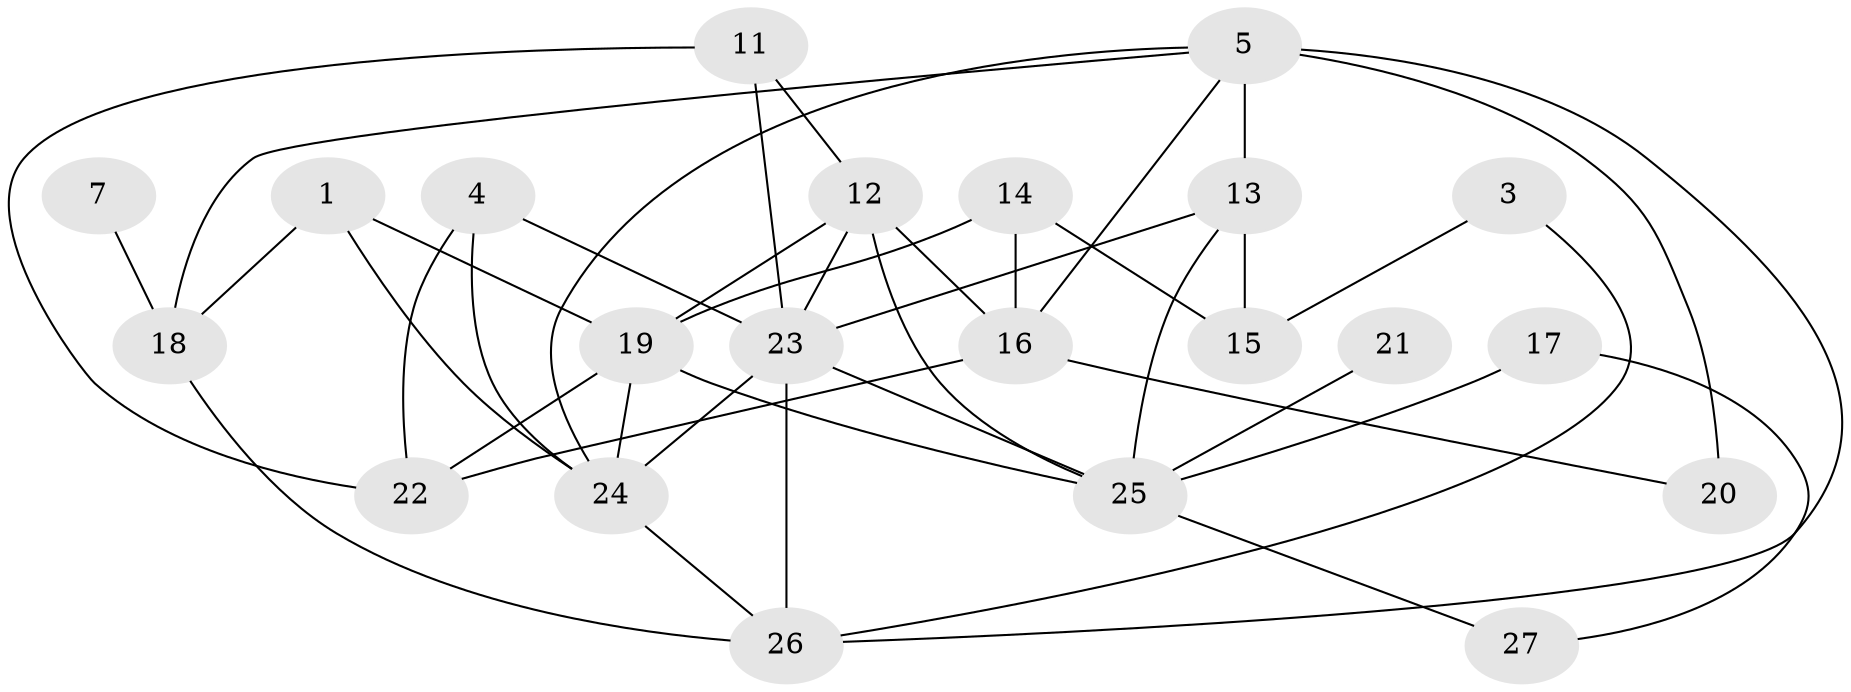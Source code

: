 // original degree distribution, {4: 0.14814814814814814, 3: 0.2037037037037037, 2: 0.2222222222222222, 6: 0.037037037037037035, 5: 0.09259259259259259, 0: 0.09259259259259259, 1: 0.16666666666666666, 8: 0.018518518518518517, 7: 0.018518518518518517}
// Generated by graph-tools (version 1.1) at 2025/48/03/06/25 01:48:57]
// undirected, 22 vertices, 42 edges
graph export_dot {
graph [start="1"]
  node [color=gray90,style=filled];
  1;
  3;
  4;
  5;
  7;
  11;
  12;
  13;
  14;
  15;
  16;
  17;
  18;
  19;
  20;
  21;
  22;
  23;
  24;
  25;
  26;
  27;
  1 -- 18 [weight=1.0];
  1 -- 19 [weight=1.0];
  1 -- 24 [weight=1.0];
  3 -- 15 [weight=1.0];
  3 -- 26 [weight=1.0];
  4 -- 22 [weight=1.0];
  4 -- 23 [weight=1.0];
  4 -- 24 [weight=1.0];
  5 -- 13 [weight=2.0];
  5 -- 16 [weight=1.0];
  5 -- 18 [weight=1.0];
  5 -- 20 [weight=2.0];
  5 -- 24 [weight=1.0];
  5 -- 26 [weight=1.0];
  7 -- 18 [weight=1.0];
  11 -- 12 [weight=1.0];
  11 -- 22 [weight=1.0];
  11 -- 23 [weight=1.0];
  12 -- 16 [weight=2.0];
  12 -- 19 [weight=1.0];
  12 -- 23 [weight=1.0];
  12 -- 25 [weight=1.0];
  13 -- 15 [weight=1.0];
  13 -- 23 [weight=1.0];
  13 -- 25 [weight=1.0];
  14 -- 15 [weight=1.0];
  14 -- 16 [weight=1.0];
  14 -- 19 [weight=1.0];
  16 -- 20 [weight=1.0];
  16 -- 22 [weight=1.0];
  17 -- 25 [weight=1.0];
  17 -- 27 [weight=1.0];
  18 -- 26 [weight=1.0];
  19 -- 22 [weight=1.0];
  19 -- 24 [weight=1.0];
  19 -- 25 [weight=1.0];
  21 -- 25 [weight=1.0];
  23 -- 24 [weight=1.0];
  23 -- 25 [weight=1.0];
  23 -- 26 [weight=1.0];
  24 -- 26 [weight=1.0];
  25 -- 27 [weight=1.0];
}
